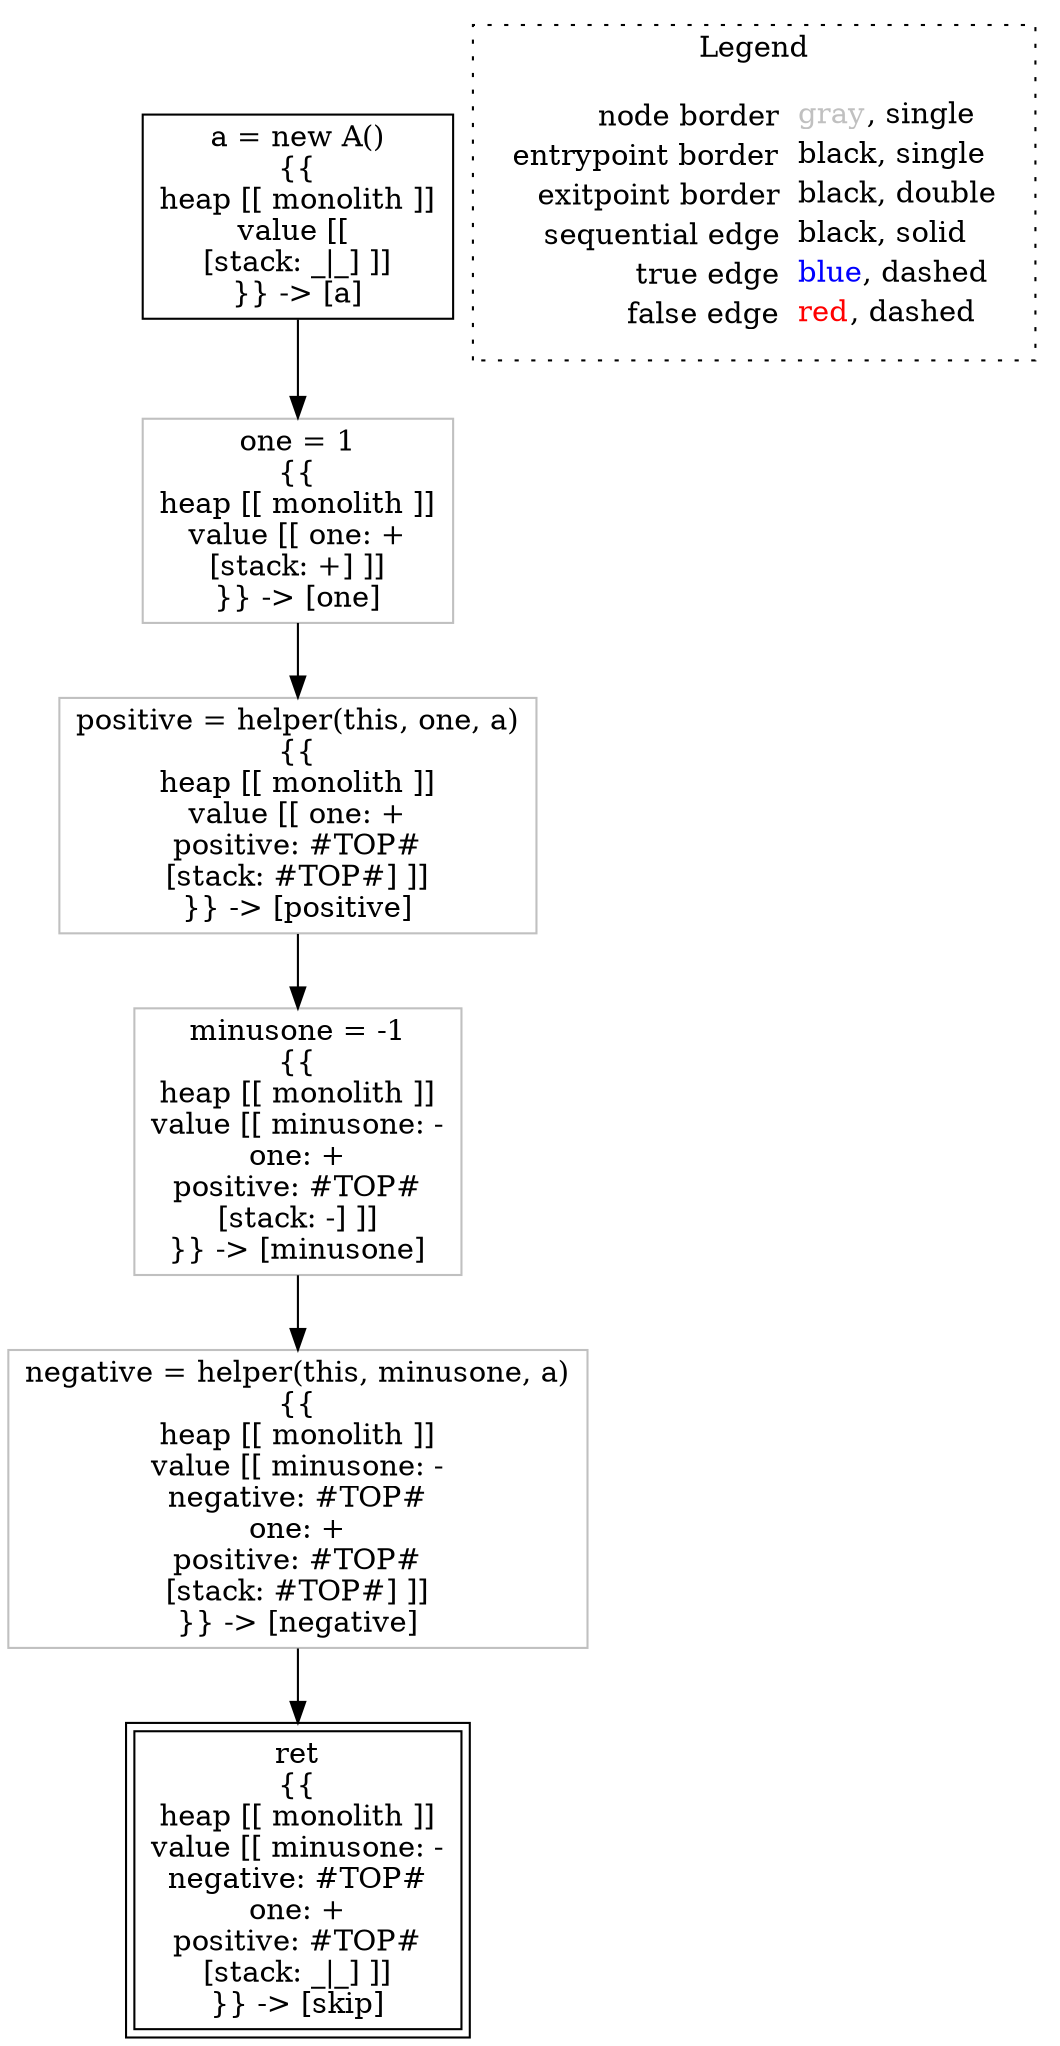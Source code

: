 digraph {
	"node0" [shape="rect",color="black",label=<a = new A()<BR/>{{<BR/>heap [[ monolith ]]<BR/>value [[ <BR/>[stack: _|_] ]]<BR/>}} -&gt; [a]>];
	"node1" [shape="rect",color="gray",label=<one = 1<BR/>{{<BR/>heap [[ monolith ]]<BR/>value [[ one: +<BR/>[stack: +] ]]<BR/>}} -&gt; [one]>];
	"node2" [shape="rect",color="gray",label=<negative = helper(this, minusone, a)<BR/>{{<BR/>heap [[ monolith ]]<BR/>value [[ minusone: -<BR/>negative: #TOP#<BR/>one: +<BR/>positive: #TOP#<BR/>[stack: #TOP#] ]]<BR/>}} -&gt; [negative]>];
	"node3" [shape="rect",color="black",peripheries="2",label=<ret<BR/>{{<BR/>heap [[ monolith ]]<BR/>value [[ minusone: -<BR/>negative: #TOP#<BR/>one: +<BR/>positive: #TOP#<BR/>[stack: _|_] ]]<BR/>}} -&gt; [skip]>];
	"node4" [shape="rect",color="gray",label=<positive = helper(this, one, a)<BR/>{{<BR/>heap [[ monolith ]]<BR/>value [[ one: +<BR/>positive: #TOP#<BR/>[stack: #TOP#] ]]<BR/>}} -&gt; [positive]>];
	"node5" [shape="rect",color="gray",label=<minusone = -1<BR/>{{<BR/>heap [[ monolith ]]<BR/>value [[ minusone: -<BR/>one: +<BR/>positive: #TOP#<BR/>[stack: -] ]]<BR/>}} -&gt; [minusone]>];
	"node1" -> "node4" [color="black"];
	"node0" -> "node1" [color="black"];
	"node2" -> "node3" [color="black"];
	"node4" -> "node5" [color="black"];
	"node5" -> "node2" [color="black"];
subgraph cluster_legend {
	label="Legend";
	style=dotted;
	node [shape=plaintext];
	"legend" [label=<<table border="0" cellpadding="2" cellspacing="0" cellborder="0"><tr><td align="right">node border&nbsp;</td><td align="left"><font color="gray">gray</font>, single</td></tr><tr><td align="right">entrypoint border&nbsp;</td><td align="left"><font color="black">black</font>, single</td></tr><tr><td align="right">exitpoint border&nbsp;</td><td align="left"><font color="black">black</font>, double</td></tr><tr><td align="right">sequential edge&nbsp;</td><td align="left"><font color="black">black</font>, solid</td></tr><tr><td align="right">true edge&nbsp;</td><td align="left"><font color="blue">blue</font>, dashed</td></tr><tr><td align="right">false edge&nbsp;</td><td align="left"><font color="red">red</font>, dashed</td></tr></table>>];
}

}

